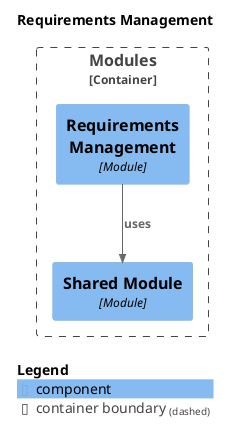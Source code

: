 @startuml
set separator none
title Requirements Management

top to bottom direction

!include <C4/C4>
!include <C4/C4_Context>
!include <C4/C4_Component>

Container_Boundary("Modules.Modules_boundary", "Modules", $tags="") {
  Component(Modules.Modules.SharedModule, "Shared Module", $techn="Module", $descr="", $tags="", $link="")
  Component(Modules.Modules.RequirementsManagement, "Requirements Management", $techn="Module", $descr="", $tags="", $link="")
}

Rel(Modules.Modules.RequirementsManagement, Modules.Modules.SharedModule, "uses", $techn="", $tags="", $link="")

SHOW_LEGEND(true)
@enduml